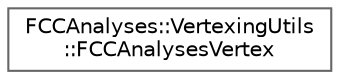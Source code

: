 digraph "Graphical Class Hierarchy"
{
 // LATEX_PDF_SIZE
  bgcolor="transparent";
  edge [fontname=Helvetica,fontsize=10,labelfontname=Helvetica,labelfontsize=10];
  node [fontname=Helvetica,fontsize=10,shape=box,height=0.2,width=0.4];
  rankdir="LR";
  Node0 [id="Node000000",label="FCCAnalyses::VertexingUtils\l::FCCAnalysesVertex",height=0.2,width=0.4,color="grey40", fillcolor="white", style="filled",URL="$structFCCAnalyses_1_1VertexingUtils_1_1FCCAnalysesVertex.html",tooltip="Structure to keep useful track information that is related to the vertex."];
}
